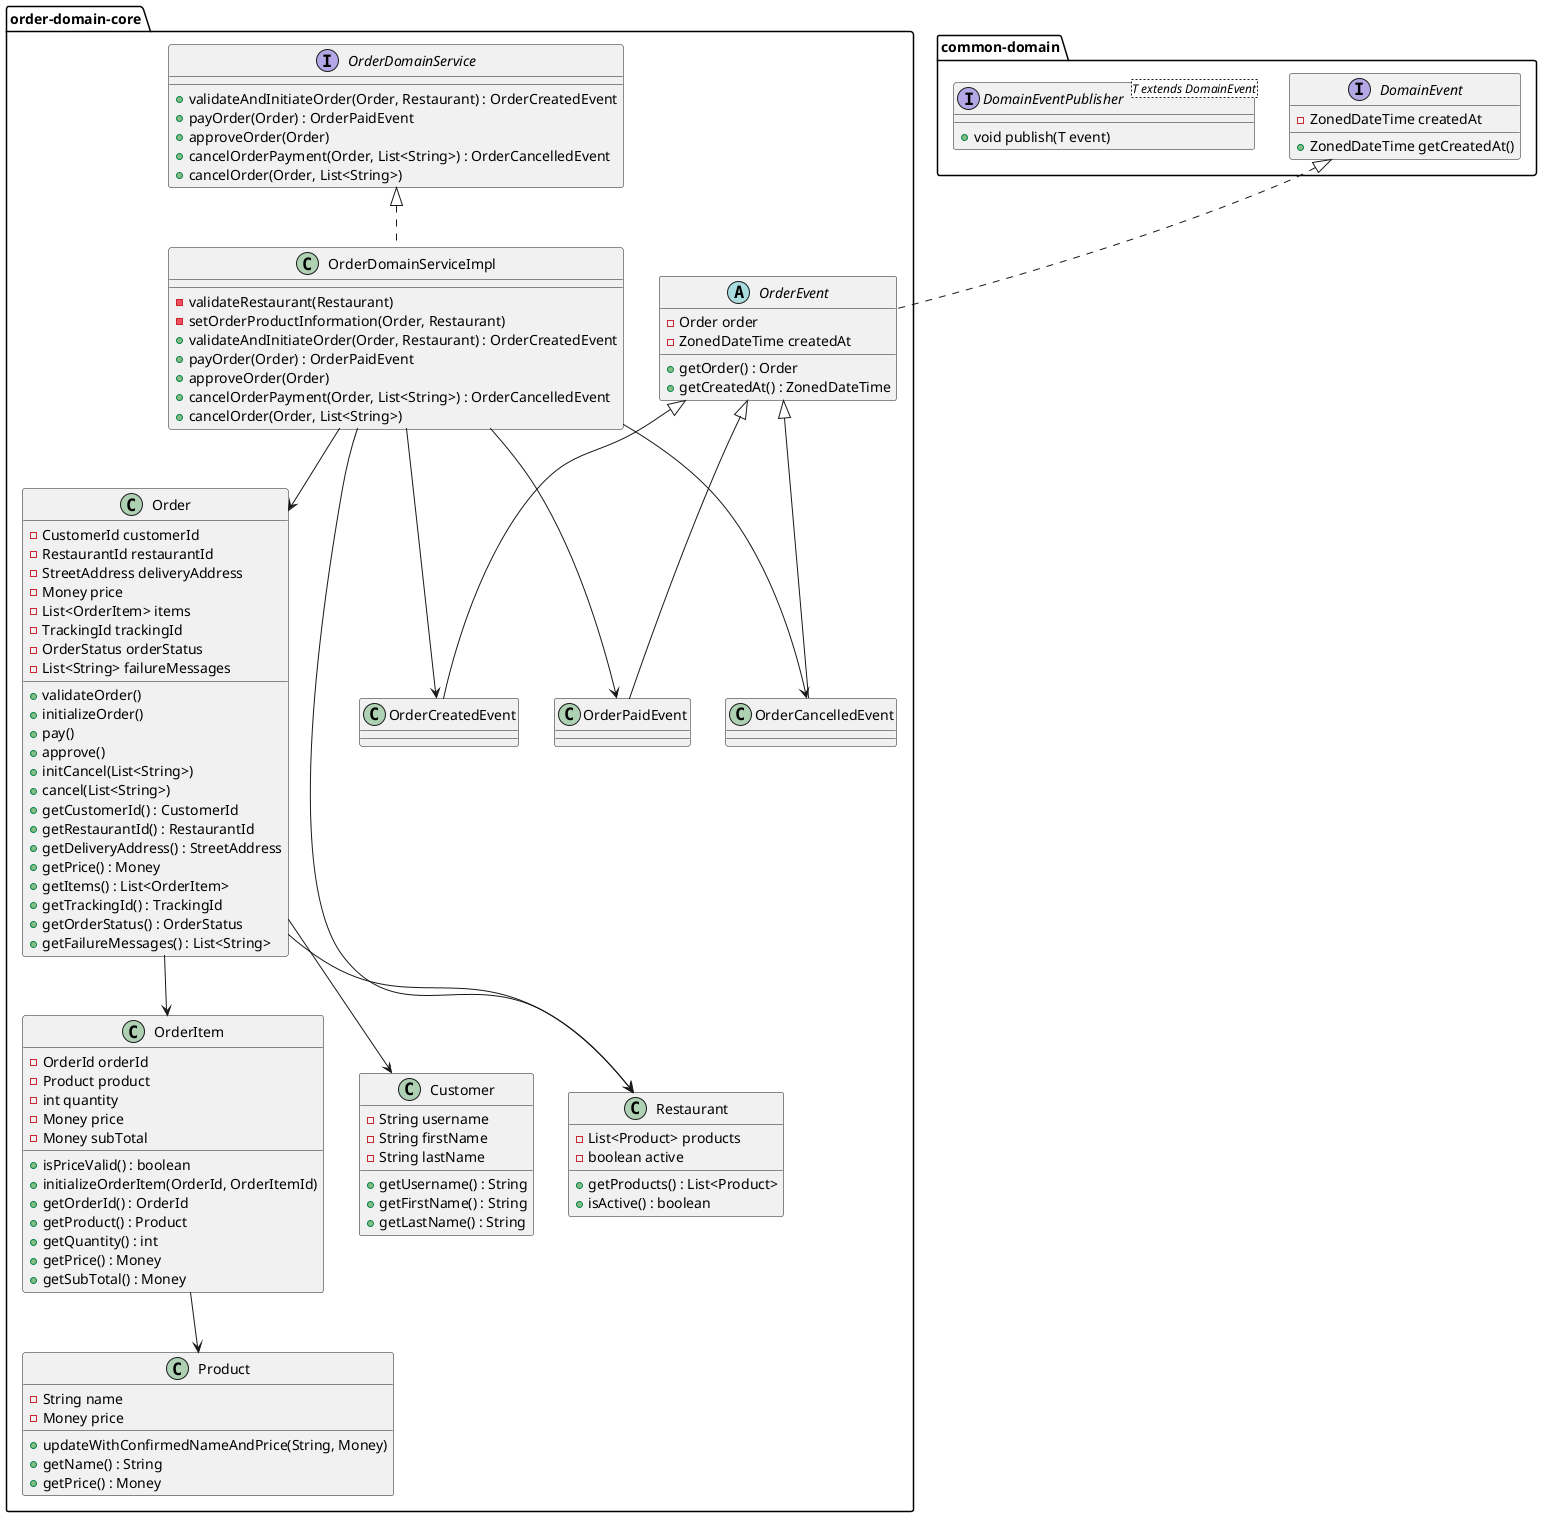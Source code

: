@startuml
package order-domain-core {

    interface OrderDomainService {
        + validateAndInitiateOrder(Order, Restaurant) : OrderCreatedEvent
        + payOrder(Order) : OrderPaidEvent
        + approveOrder(Order)
        + cancelOrderPayment(Order, List<String>) : OrderCancelledEvent
        + cancelOrder(Order, List<String>)
    }

    class OrderDomainServiceImpl {
        - validateRestaurant(Restaurant)
        - setOrderProductInformation(Order, Restaurant)
        + validateAndInitiateOrder(Order, Restaurant) : OrderCreatedEvent
        + payOrder(Order) : OrderPaidEvent
        + approveOrder(Order)
        + cancelOrderPayment(Order, List<String>) : OrderCancelledEvent
        + cancelOrder(Order, List<String>)
    }

    class Order {
        - CustomerId customerId
        - RestaurantId restaurantId
        - StreetAddress deliveryAddress
        - Money price
        - List<OrderItem> items
        - TrackingId trackingId
        - OrderStatus orderStatus
        - List<String> failureMessages
        + validateOrder()
        + initializeOrder()
        + pay()
        + approve()
        + initCancel(List<String>)
        + cancel(List<String>)
        + getCustomerId() : CustomerId
        + getRestaurantId() : RestaurantId
        + getDeliveryAddress() : StreetAddress
        + getPrice() : Money
        + getItems() : List<OrderItem>
        + getTrackingId() : TrackingId
        + getOrderStatus() : OrderStatus
        + getFailureMessages() : List<String>
    }

    class OrderItem {
        - OrderId orderId
        - Product product
        - int quantity
        - Money price
        - Money subTotal
        + isPriceValid() : boolean
        + initializeOrderItem(OrderId, OrderItemId)
        + getOrderId() : OrderId
        + getProduct() : Product
        + getQuantity() : int
        + getPrice() : Money
        + getSubTotal() : Money
    }

    class Product {
        - String name
        - Money price
        + updateWithConfirmedNameAndPrice(String, Money)
        + getName() : String
        + getPrice() : Money
    }

    class Restaurant {
        - List<Product> products
        - boolean active
        + getProducts() : List<Product>
        + isActive() : boolean
    }

    class Customer {
        - String username
        - String firstName
        - String lastName
        + getUsername() : String
        + getFirstName() : String
        + getLastName() : String
    }

    abstract class OrderEvent {
        - Order order
        - ZonedDateTime createdAt
        + getOrder() : Order
        + getCreatedAt() : ZonedDateTime
    }

    class OrderCreatedEvent extends OrderEvent {
    }

    class OrderPaidEvent extends OrderEvent {
    }

    class OrderCancelledEvent extends OrderEvent {
    }
}

package "common-domain" {
    interface DomainEvent {
        - ZonedDateTime createdAt
        + ZonedDateTime getCreatedAt()
    }

    interface DomainEventPublisher<T extends DomainEvent> {
        + void publish(T event)
    }
}



OrderDomainService <|.. OrderDomainServiceImpl
OrderDomainServiceImpl --> Order
OrderDomainServiceImpl --> Restaurant
OrderDomainServiceImpl --> OrderCreatedEvent
OrderDomainServiceImpl --> OrderPaidEvent
OrderDomainServiceImpl --> OrderCancelledEvent
Order --> OrderItem
Order --> Customer
Order --> Restaurant
OrderItem --> Product
DomainEvent <|.. OrderEvent
' OrderEvent <|-- OrderCreatedEvent
' OrderEvent <|-- OrderPaidEvent
' OrderEvent <|-- OrderCancelledEvent
@enduml